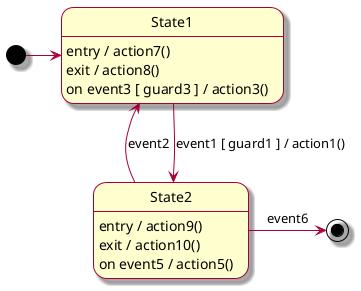 @startuml
skin rose

[*] -> State1

State1 --> State2 : event1 [ guard1 ] / action1()
State1 <-- State2 : event2
State2 -> [*] : event6

State1 : entry / action7()
State1 : exit / action8()
State1 : on event3 [ guard3 ] / action3()
' FIXME not managed State1 : on event4 / action4()

State2 : entry / action9()
State2 : exit / action10()
State2 : on event5 / action5()
' FIXME not managed State2 : on event6 [ guard6 ] / action6()

@enduml
